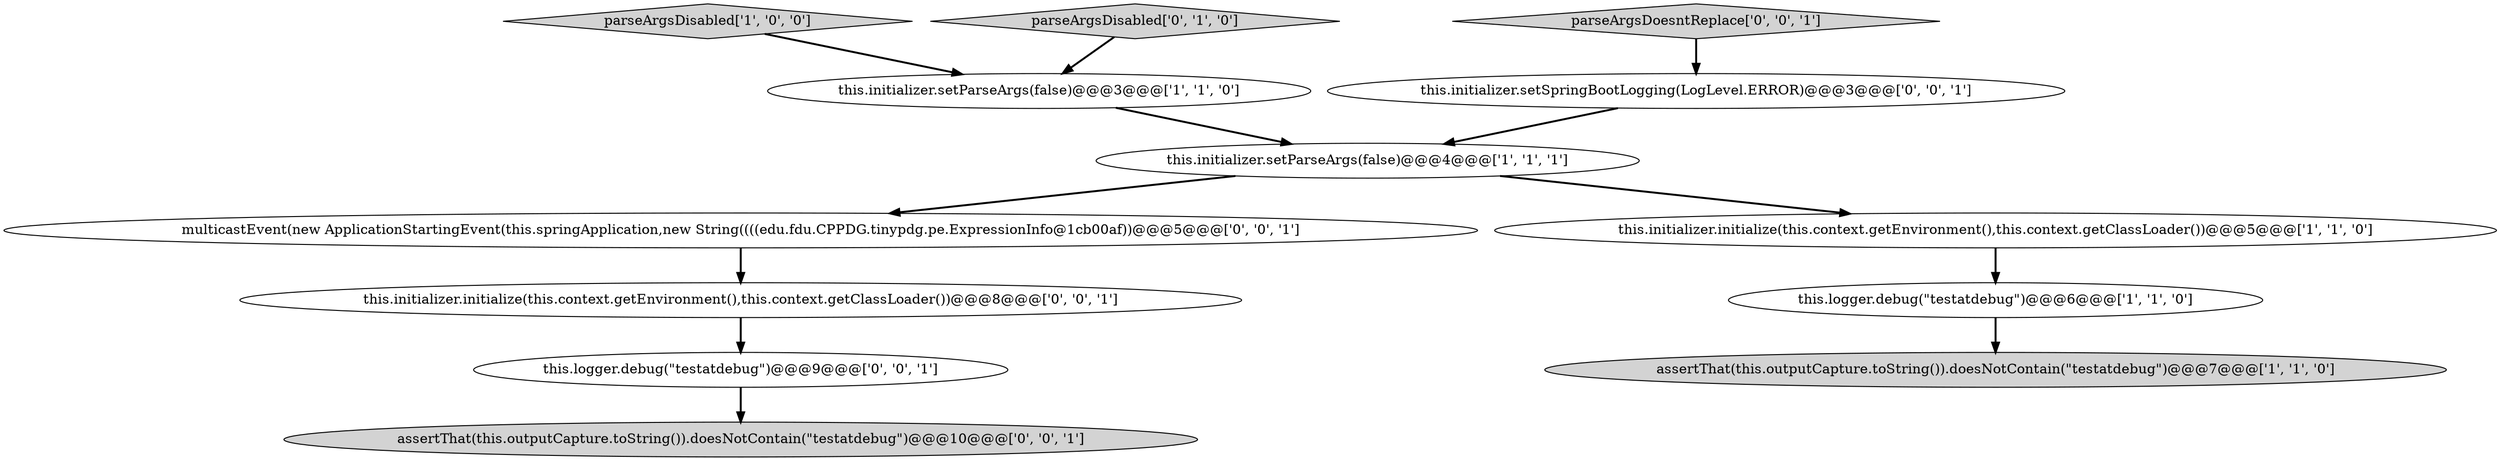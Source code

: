 digraph {
11 [style = filled, label = "this.initializer.setSpringBootLogging(LogLevel.ERROR)@@@3@@@['0', '0', '1']", fillcolor = white, shape = ellipse image = "AAA0AAABBB3BBB"];
3 [style = filled, label = "this.logger.debug(\"testatdebug\")@@@6@@@['1', '1', '0']", fillcolor = white, shape = ellipse image = "AAA0AAABBB1BBB"];
8 [style = filled, label = "multicastEvent(new ApplicationStartingEvent(this.springApplication,new String((((edu.fdu.CPPDG.tinypdg.pe.ExpressionInfo@1cb00af))@@@5@@@['0', '0', '1']", fillcolor = white, shape = ellipse image = "AAA0AAABBB3BBB"];
10 [style = filled, label = "this.logger.debug(\"testatdebug\")@@@9@@@['0', '0', '1']", fillcolor = white, shape = ellipse image = "AAA0AAABBB3BBB"];
9 [style = filled, label = "this.initializer.initialize(this.context.getEnvironment(),this.context.getClassLoader())@@@8@@@['0', '0', '1']", fillcolor = white, shape = ellipse image = "AAA0AAABBB3BBB"];
5 [style = filled, label = "assertThat(this.outputCapture.toString()).doesNotContain(\"testatdebug\")@@@7@@@['1', '1', '0']", fillcolor = lightgray, shape = ellipse image = "AAA0AAABBB1BBB"];
0 [style = filled, label = "this.initializer.setParseArgs(false)@@@4@@@['1', '1', '1']", fillcolor = white, shape = ellipse image = "AAA0AAABBB1BBB"];
2 [style = filled, label = "parseArgsDisabled['1', '0', '0']", fillcolor = lightgray, shape = diamond image = "AAA0AAABBB1BBB"];
7 [style = filled, label = "parseArgsDoesntReplace['0', '0', '1']", fillcolor = lightgray, shape = diamond image = "AAA0AAABBB3BBB"];
12 [style = filled, label = "assertThat(this.outputCapture.toString()).doesNotContain(\"testatdebug\")@@@10@@@['0', '0', '1']", fillcolor = lightgray, shape = ellipse image = "AAA0AAABBB3BBB"];
4 [style = filled, label = "this.initializer.initialize(this.context.getEnvironment(),this.context.getClassLoader())@@@5@@@['1', '1', '0']", fillcolor = white, shape = ellipse image = "AAA0AAABBB1BBB"];
1 [style = filled, label = "this.initializer.setParseArgs(false)@@@3@@@['1', '1', '0']", fillcolor = white, shape = ellipse image = "AAA0AAABBB1BBB"];
6 [style = filled, label = "parseArgsDisabled['0', '1', '0']", fillcolor = lightgray, shape = diamond image = "AAA0AAABBB2BBB"];
6->1 [style = bold, label=""];
4->3 [style = bold, label=""];
3->5 [style = bold, label=""];
11->0 [style = bold, label=""];
7->11 [style = bold, label=""];
1->0 [style = bold, label=""];
9->10 [style = bold, label=""];
0->4 [style = bold, label=""];
10->12 [style = bold, label=""];
2->1 [style = bold, label=""];
0->8 [style = bold, label=""];
8->9 [style = bold, label=""];
}
